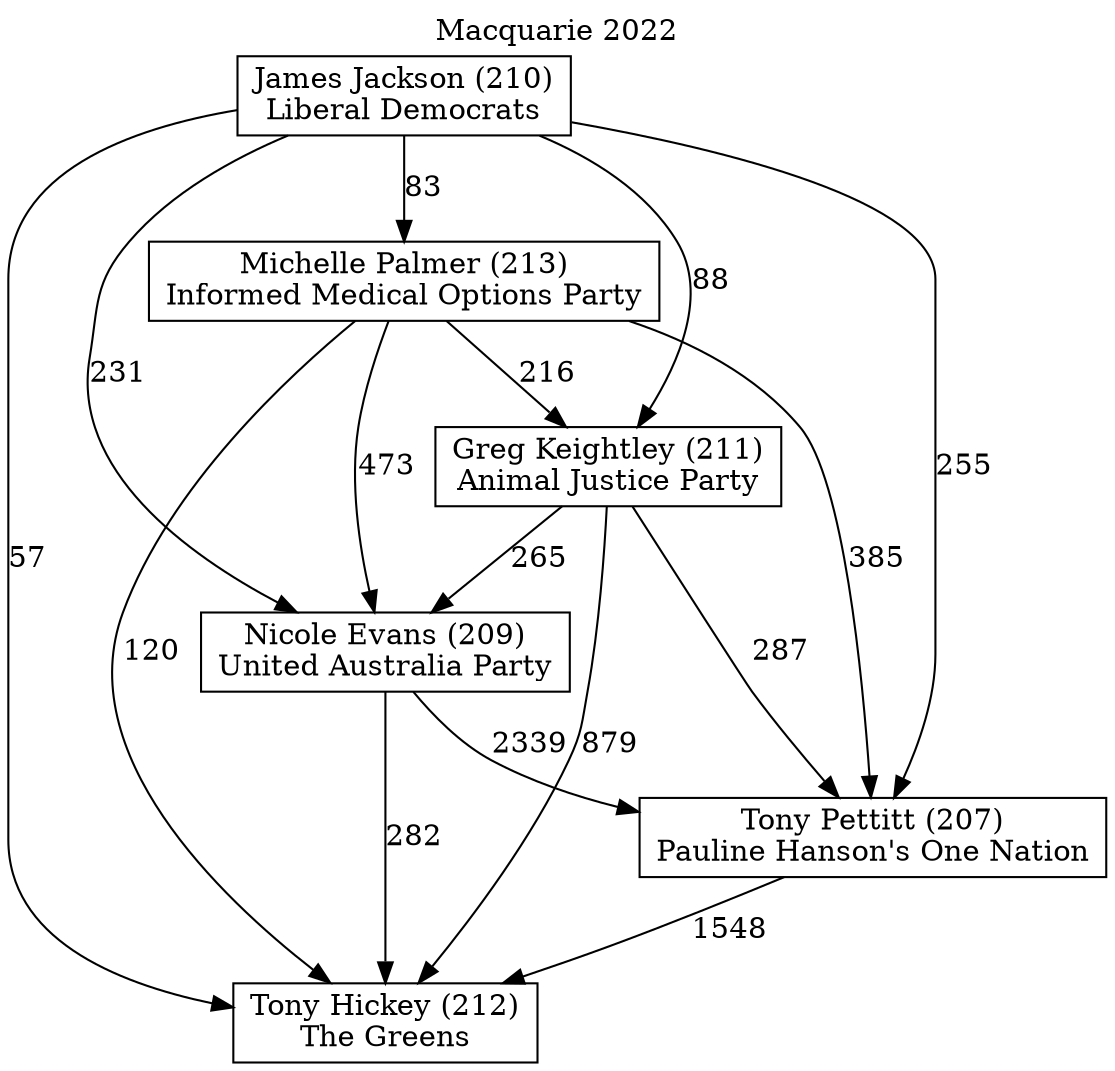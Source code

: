 // House preference flow
digraph "Tony Hickey (212)_Macquarie_2022" {
	graph [label="Macquarie 2022" labelloc=t mclimit=10]
	node [shape=box]
	"James Jackson (210)" [label="James Jackson (210)
Liberal Democrats"]
	"Nicole Evans (209)" [label="Nicole Evans (209)
United Australia Party"]
	"Greg Keightley (211)" [label="Greg Keightley (211)
Animal Justice Party"]
	"Tony Hickey (212)" [label="Tony Hickey (212)
The Greens"]
	"Tony Pettitt (207)" [label="Tony Pettitt (207)
Pauline Hanson's One Nation"]
	"Michelle Palmer (213)" [label="Michelle Palmer (213)
Informed Medical Options Party"]
	"Michelle Palmer (213)" -> "Tony Pettitt (207)" [label=385]
	"Nicole Evans (209)" -> "Tony Hickey (212)" [label=282]
	"James Jackson (210)" -> "Tony Pettitt (207)" [label=255]
	"James Jackson (210)" -> "Michelle Palmer (213)" [label=83]
	"Greg Keightley (211)" -> "Nicole Evans (209)" [label=265]
	"James Jackson (210)" -> "Nicole Evans (209)" [label=231]
	"Nicole Evans (209)" -> "Tony Pettitt (207)" [label=2339]
	"Michelle Palmer (213)" -> "Greg Keightley (211)" [label=216]
	"Michelle Palmer (213)" -> "Tony Hickey (212)" [label=120]
	"Greg Keightley (211)" -> "Tony Hickey (212)" [label=879]
	"James Jackson (210)" -> "Greg Keightley (211)" [label=88]
	"Greg Keightley (211)" -> "Tony Pettitt (207)" [label=287]
	"Michelle Palmer (213)" -> "Nicole Evans (209)" [label=473]
	"James Jackson (210)" -> "Tony Hickey (212)" [label=57]
	"Tony Pettitt (207)" -> "Tony Hickey (212)" [label=1548]
}
